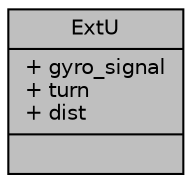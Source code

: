 digraph "ExtU"
{
 // INTERACTIVE_SVG=YES
 // LATEX_PDF_SIZE
  bgcolor="transparent";
  edge [fontname="Helvetica",fontsize="10",labelfontname="Helvetica",labelfontsize="10"];
  node [fontname="Helvetica",fontsize="10",shape=record];
  Node1 [label="{ExtU\n|+ gyro_signal\l+ turn\l+ dist\l|}",height=0.2,width=0.4,color="black", fillcolor="grey75", style="filled", fontcolor="black",tooltip="External inputs for Stateflow."];
}
